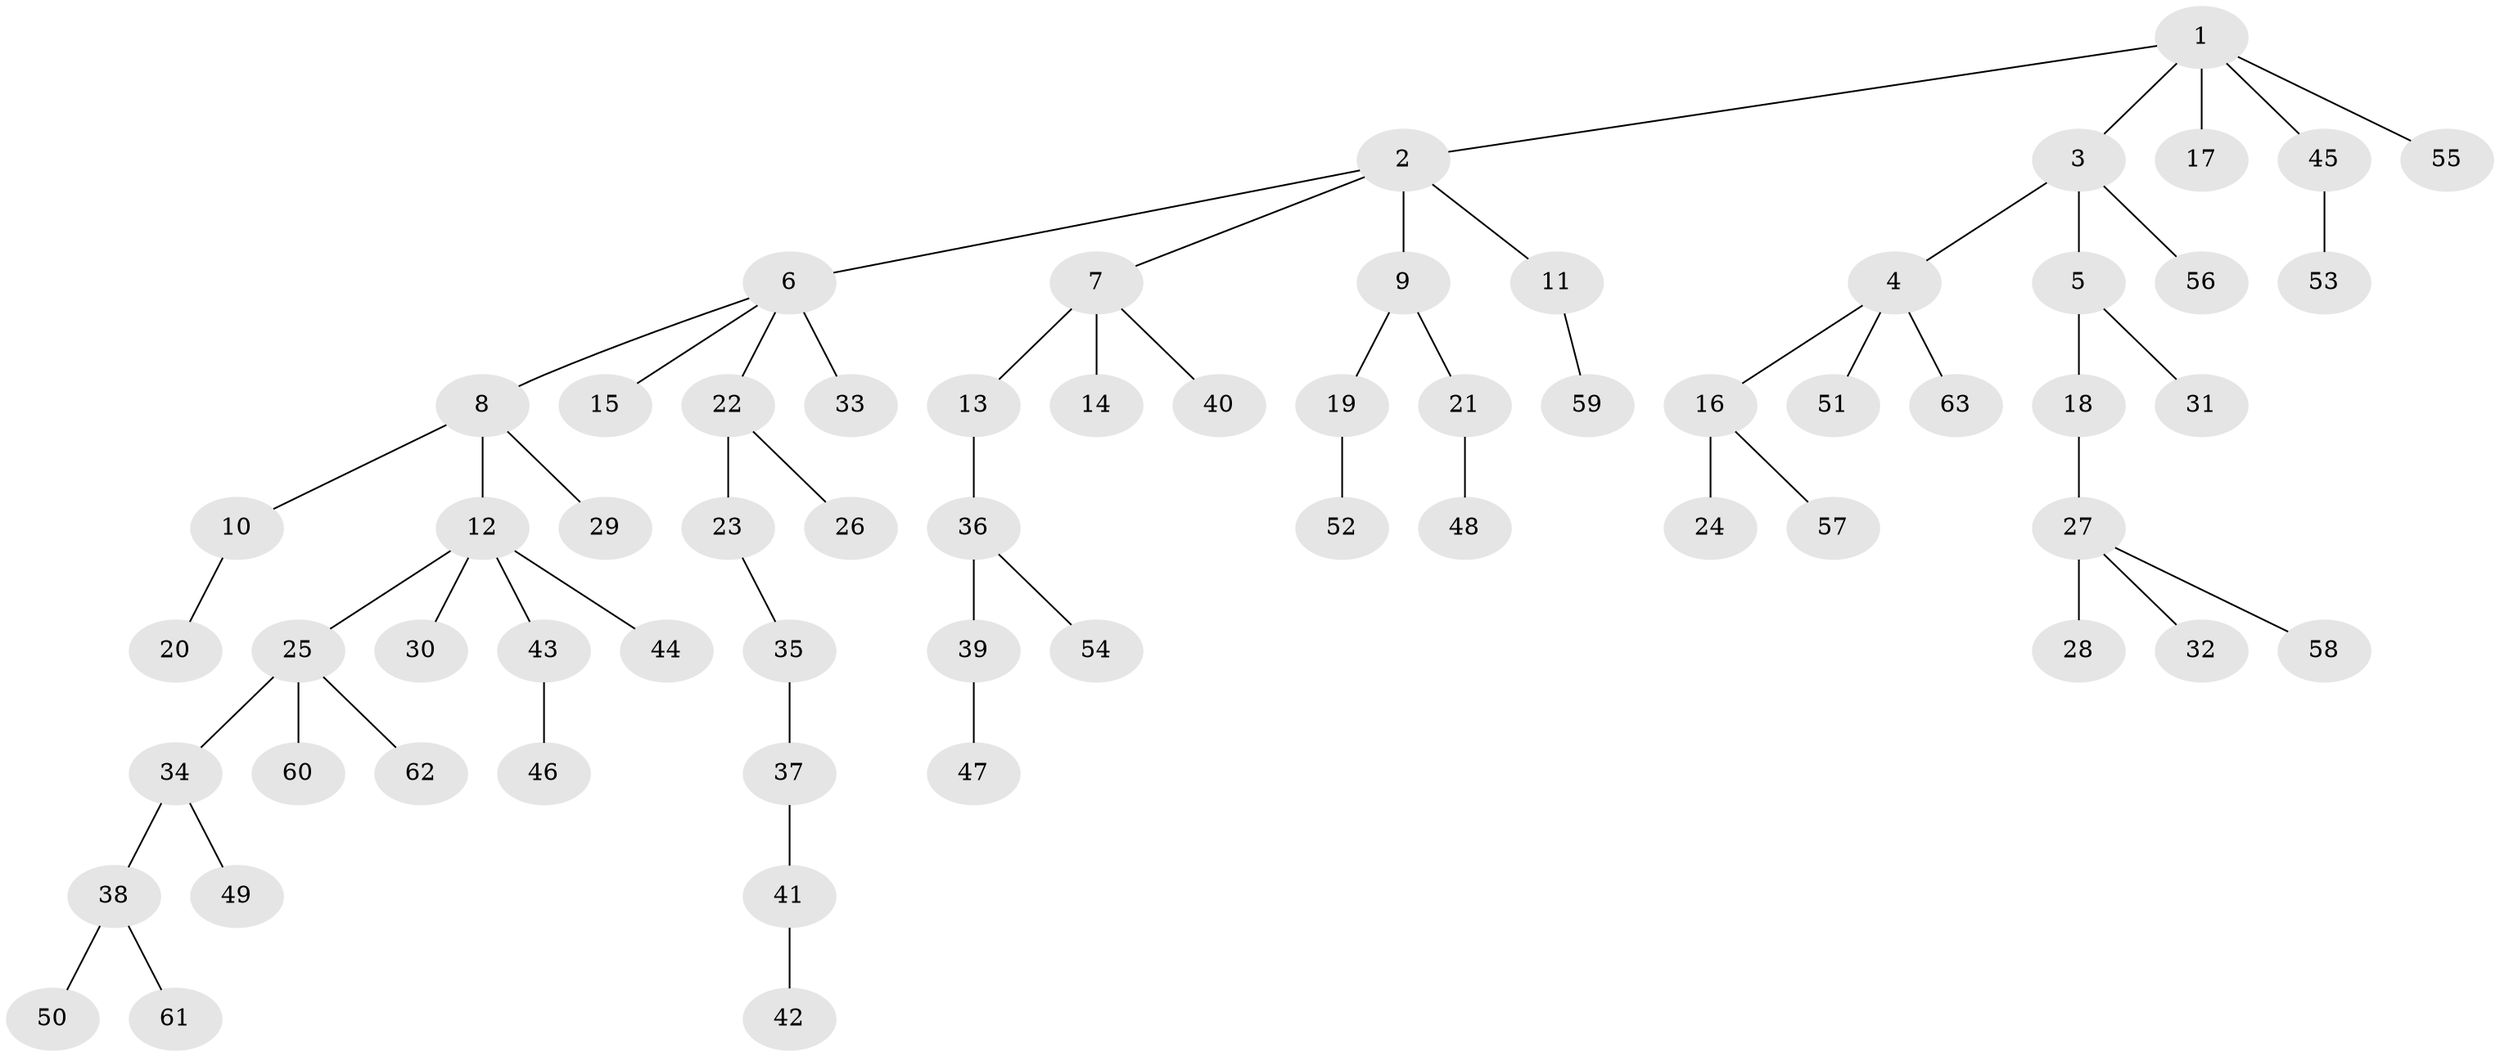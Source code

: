 // original degree distribution, {5: 0.06504065040650407, 6: 0.024390243902439025, 4: 0.056910569105691054, 3: 0.08130081300813008, 2: 0.2682926829268293, 1: 0.5040650406504065}
// Generated by graph-tools (version 1.1) at 2025/36/03/09/25 02:36:46]
// undirected, 63 vertices, 62 edges
graph export_dot {
graph [start="1"]
  node [color=gray90,style=filled];
  1;
  2;
  3;
  4;
  5;
  6;
  7;
  8;
  9;
  10;
  11;
  12;
  13;
  14;
  15;
  16;
  17;
  18;
  19;
  20;
  21;
  22;
  23;
  24;
  25;
  26;
  27;
  28;
  29;
  30;
  31;
  32;
  33;
  34;
  35;
  36;
  37;
  38;
  39;
  40;
  41;
  42;
  43;
  44;
  45;
  46;
  47;
  48;
  49;
  50;
  51;
  52;
  53;
  54;
  55;
  56;
  57;
  58;
  59;
  60;
  61;
  62;
  63;
  1 -- 2 [weight=1.0];
  1 -- 3 [weight=1.0];
  1 -- 17 [weight=2.0];
  1 -- 45 [weight=1.0];
  1 -- 55 [weight=1.0];
  2 -- 6 [weight=1.0];
  2 -- 7 [weight=1.0];
  2 -- 9 [weight=1.0];
  2 -- 11 [weight=1.0];
  3 -- 4 [weight=1.0];
  3 -- 5 [weight=1.0];
  3 -- 56 [weight=1.0];
  4 -- 16 [weight=1.0];
  4 -- 51 [weight=1.0];
  4 -- 63 [weight=1.0];
  5 -- 18 [weight=1.0];
  5 -- 31 [weight=2.0];
  6 -- 8 [weight=1.0];
  6 -- 15 [weight=1.0];
  6 -- 22 [weight=1.0];
  6 -- 33 [weight=2.0];
  7 -- 13 [weight=2.0];
  7 -- 14 [weight=1.0];
  7 -- 40 [weight=1.0];
  8 -- 10 [weight=1.0];
  8 -- 12 [weight=1.0];
  8 -- 29 [weight=1.0];
  9 -- 19 [weight=1.0];
  9 -- 21 [weight=1.0];
  10 -- 20 [weight=1.0];
  11 -- 59 [weight=1.0];
  12 -- 25 [weight=1.0];
  12 -- 30 [weight=1.0];
  12 -- 43 [weight=1.0];
  12 -- 44 [weight=1.0];
  13 -- 36 [weight=1.0];
  16 -- 24 [weight=2.0];
  16 -- 57 [weight=1.0];
  18 -- 27 [weight=1.0];
  19 -- 52 [weight=3.0];
  21 -- 48 [weight=1.0];
  22 -- 23 [weight=2.0];
  22 -- 26 [weight=1.0];
  23 -- 35 [weight=1.0];
  25 -- 34 [weight=1.0];
  25 -- 60 [weight=1.0];
  25 -- 62 [weight=1.0];
  27 -- 28 [weight=5.0];
  27 -- 32 [weight=1.0];
  27 -- 58 [weight=1.0];
  34 -- 38 [weight=1.0];
  34 -- 49 [weight=1.0];
  35 -- 37 [weight=1.0];
  36 -- 39 [weight=2.0];
  36 -- 54 [weight=1.0];
  37 -- 41 [weight=1.0];
  38 -- 50 [weight=1.0];
  38 -- 61 [weight=1.0];
  39 -- 47 [weight=1.0];
  41 -- 42 [weight=1.0];
  43 -- 46 [weight=1.0];
  45 -- 53 [weight=1.0];
}
